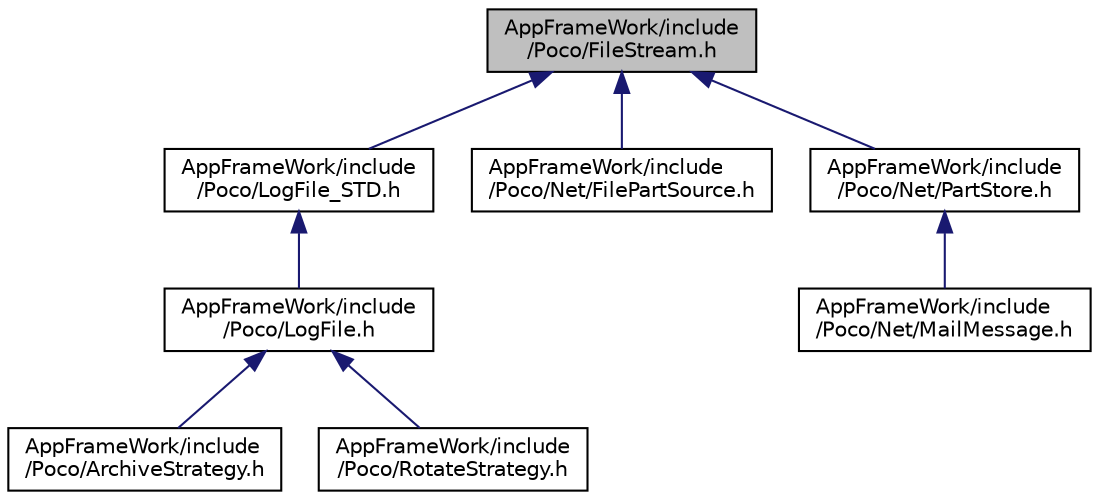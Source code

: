 digraph "AppFrameWork/include/Poco/FileStream.h"
{
 // LATEX_PDF_SIZE
  edge [fontname="Helvetica",fontsize="10",labelfontname="Helvetica",labelfontsize="10"];
  node [fontname="Helvetica",fontsize="10",shape=record];
  Node1 [label="AppFrameWork/include\l/Poco/FileStream.h",height=0.2,width=0.4,color="black", fillcolor="grey75", style="filled", fontcolor="black",tooltip=" "];
  Node1 -> Node2 [dir="back",color="midnightblue",fontsize="10",style="solid"];
  Node2 [label="AppFrameWork/include\l/Poco/LogFile_STD.h",height=0.2,width=0.4,color="black", fillcolor="white", style="filled",URL="$LogFile__STD_8h.html",tooltip=" "];
  Node2 -> Node3 [dir="back",color="midnightblue",fontsize="10",style="solid"];
  Node3 [label="AppFrameWork/include\l/Poco/LogFile.h",height=0.2,width=0.4,color="black", fillcolor="white", style="filled",URL="$LogFile_8h.html",tooltip=" "];
  Node3 -> Node4 [dir="back",color="midnightblue",fontsize="10",style="solid"];
  Node4 [label="AppFrameWork/include\l/Poco/ArchiveStrategy.h",height=0.2,width=0.4,color="black", fillcolor="white", style="filled",URL="$ArchiveStrategy_8h.html",tooltip=" "];
  Node3 -> Node5 [dir="back",color="midnightblue",fontsize="10",style="solid"];
  Node5 [label="AppFrameWork/include\l/Poco/RotateStrategy.h",height=0.2,width=0.4,color="black", fillcolor="white", style="filled",URL="$RotateStrategy_8h.html",tooltip=" "];
  Node1 -> Node6 [dir="back",color="midnightblue",fontsize="10",style="solid"];
  Node6 [label="AppFrameWork/include\l/Poco/Net/FilePartSource.h",height=0.2,width=0.4,color="black", fillcolor="white", style="filled",URL="$FilePartSource_8h.html",tooltip=" "];
  Node1 -> Node7 [dir="back",color="midnightblue",fontsize="10",style="solid"];
  Node7 [label="AppFrameWork/include\l/Poco/Net/PartStore.h",height=0.2,width=0.4,color="black", fillcolor="white", style="filled",URL="$PartStore_8h.html",tooltip=" "];
  Node7 -> Node8 [dir="back",color="midnightblue",fontsize="10",style="solid"];
  Node8 [label="AppFrameWork/include\l/Poco/Net/MailMessage.h",height=0.2,width=0.4,color="black", fillcolor="white", style="filled",URL="$MailMessage_8h.html",tooltip=" "];
}
